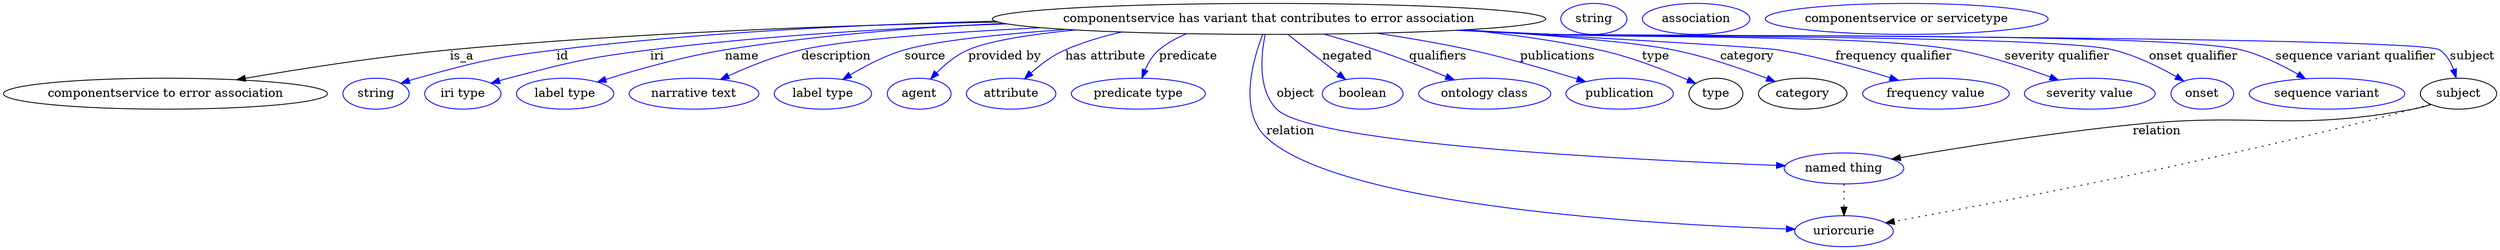 digraph {
	graph [bb="0,0,2897.7,283"];
	node [label="\N"];
	"componentservice has variant that contributes to error association"	[height=0.5,
		label="componentservice has variant that contributes to error association",
		pos="1472.5,265",
		width=8.9367];
	"componentservice to error association"	[height=0.5,
		pos="188.48,178",
		width=5.2356];
	"componentservice has variant that contributes to error association" -> "componentservice to error association"	[label=is_a,
		lp="533.48,221.5",
		pos="e,271.48,194.2 1157.2,261.37 971.29,257.59 731.62,248.85 519.48,229 438.71,221.44 347.62,207.26 281.47,195.93"];
	id	[color=blue,
		height=0.5,
		label=string,
		pos="433.48,178",
		width=1.0652];
	"componentservice has variant that contributes to error association" -> id	[color=blue,
		label=id,
		lp="650.48,221.5",
		pos="e,462.47,190 1154.1,262.36 999.52,258.57 811.32,249.51 643.48,229 570.55,220.09 552.29,215.65 481.48,196 478.37,195.14 475.18,194.17 \
471.98,193.16",
		style=solid];
	iri	[color=blue,
		height=0.5,
		label="iri type",
		pos="534.48,178",
		width=1.2277];
	"componentservice has variant that contributes to error association" -> iri	[color=blue,
		label=iri,
		lp="760.48,221.5",
		pos="e,567.39,190.19 1167.7,259.22 1039.2,254.6 888.17,245.77 752.48,229 678.26,219.83 659.87,214.78 587.48,196 584.11,195.12 580.63,\
194.16 577.15,193.14",
		style=solid];
	name	[color=blue,
		height=0.5,
		label="label type",
		pos="653.48,178",
		width=1.5707];
	"componentservice has variant that contributes to error association" -> name	[color=blue,
		label=name,
		lp="859.48,221.5",
		pos="e,691.1,191.58 1164.4,259.78 1060.7,254.97 944.63,245.85 839.48,229 791.44,221.3 737.93,206.2 700.68,194.6",
		style=solid];
	description	[color=blue,
		height=0.5,
		label="narrative text",
		pos="803.48,178",
		width=2.0943];
	"componentservice has variant that contributes to error association" -> description	[color=blue,
		label=description,
		lp="968.98,221.5",
		pos="e,834.2,194.47 1207.5,254.77 1096.7,249.28 981.56,241 928.48,229 899,222.33 867.4,209.64 843.35,198.71",
		style=solid];
	source	[color=blue,
		height=0.5,
		label="label type",
		pos="953.48,178",
		width=1.5707];
	"componentservice has variant that contributes to error association" -> source	[color=blue,
		label=source,
		lp="1072.5,221.5",
		pos="e,976.56,194.55 1236.9,252.74 1159.9,247.29 1084.8,239.57 1048.5,229 1026.2,222.52 1003.2,210.54 985.37,199.93",
		style=solid];
	"provided by"	[color=blue,
		height=0.5,
		label=agent,
		pos="1065.5,178",
		width=1.0291];
	"componentservice has variant that contributes to error association" -> "provided by"	[color=blue,
		label="provided by",
		lp="1165,221.5",
		pos="e,1078.7,195 1247.2,252.13 1194.5,246.93 1146.7,239.52 1122.5,229 1108.6,222.98 1095.7,212.31 1085.7,202.37",
		style=solid];
	"has attribute"	[color=blue,
		height=0.5,
		label=attribute,
		pos="1172.5,178",
		width=1.4443];
	"componentservice has variant that contributes to error association" -> "has attribute"	[color=blue,
		label="has attribute",
		lp="1282.5,221.5",
		pos="e,1188,195.23 1301.2,249.69 1278.6,244.64 1256.1,237.93 1235.5,229 1220.8,222.66 1206.7,212.02 1195.6,202.18",
		style=solid];
	predicate	[color=blue,
		height=0.5,
		label="predicate type",
		pos="1320.5,178",
		width=2.1665];
	"componentservice has variant that contributes to error association" -> predicate	[color=blue,
		label=predicate,
		lp="1378.5,221.5",
		pos="e,1324.7,196.13 1376.7,247.76 1365,243.02 1353.9,236.89 1344.5,229 1337.2,222.91 1331.9,214.07 1328.3,205.51",
		style=solid];
	object	[color=blue,
		height=0.5,
		label="named thing",
		pos="2139.5,91",
		width=1.9318];
	"componentservice has variant that contributes to error association" -> object	[color=blue,
		label=object,
		lp="1503.5,178",
		pos="e,2070.9,94.226 1468.1,246.93 1463.3,223.83 1459,182.87 1481.5,160 1521.4,119.37 1894.9,100.87 2060.8,94.604",
		style=solid];
	relation	[color=blue,
		height=0.5,
		label=uriorcurie,
		pos="2139.5,18",
		width=1.5887];
	"componentservice has variant that contributes to error association" -> relation	[color=blue,
		label=relation,
		lp="1497.5,134.5",
		pos="e,2082.7,20.329 1465,246.56 1453.7,217.02 1436.6,157.37 1469.5,127 1556.5,46.5 1920.8,25.823 2072.6,20.661",
		style=solid];
	negated	[color=blue,
		height=0.5,
		label=boolean,
		pos="1581.5,178",
		width=1.2999];
	"componentservice has variant that contributes to error association" -> negated	[color=blue,
		label=negated,
		lp="1563.5,221.5",
		pos="e,1561.6,194.54 1494.3,247 1511.3,233.73 1535.1,215.18 1553.5,200.81",
		style=solid];
	qualifiers	[color=blue,
		height=0.5,
		label="ontology class",
		pos="1722.5,178",
		width=2.1304];
	"componentservice has variant that contributes to error association" -> qualifiers	[color=blue,
		label=qualifiers,
		lp="1669,221.5",
		pos="e,1687.3,194.1 1536.3,247.35 1555.7,241.91 1577.1,235.56 1596.5,229 1623.8,219.75 1653.9,207.89 1677.8,198.04",
		style=solid];
	publications	[color=blue,
		height=0.5,
		label=publication,
		pos="1879.5,178",
		width=1.7332];
	"componentservice has variant that contributes to error association" -> publications	[color=blue,
		label=publications,
		lp="1808.5,221.5",
		pos="e,1840,192.03 1597.8,248.39 1633.1,243.14 1671.5,236.64 1706.5,229 1748.7,219.78 1795.8,205.92 1830.2,195.13",
		style=solid];
	type	[height=0.5,
		pos="1991.5,178",
		width=0.86659];
	"componentservice has variant that contributes to error association" -> type	[color=blue,
		label=type,
		lp="1922.5,221.5",
		pos="e,1967.7,190.14 1702.1,252.39 1753.3,247.22 1807,239.76 1856.5,229 1892.4,221.19 1931.5,205.87 1958.4,194.24",
		style=solid];
	category	[height=0.5,
		pos="2092.5,178",
		width=1.4263];
	"componentservice has variant that contributes to error association" -> category	[color=blue,
		label=category,
		lp="2029,221.5",
		pos="e,2060.6,192.18 1700.9,252.29 1796.6,246.28 1896.3,238.27 1942.5,229 1980.1,221.45 2021.3,207.25 2051,195.91",
		style=solid];
	"frequency qualifier"	[color=blue,
		height=0.5,
		label="frequency value",
		pos="2246.5,178",
		width=2.3651];
	"componentservice has variant that contributes to error association" -> "frequency qualifier"	[color=blue,
		label="frequency qualifier",
		lp="2198.5,221.5",
		pos="e,2203.3,193.62 1694.5,251.95 1854.7,243.09 2045.9,232.07 2064.5,229 2108.7,221.71 2157.5,207.95 2193.5,196.71",
		style=solid];
	"severity qualifier"	[color=blue,
		height=0.5,
		label="severity value",
		pos="2425.5,178",
		width=2.1123];
	"componentservice has variant that contributes to error association" -> "severity qualifier"	[color=blue,
		label="severity qualifier",
		lp="2388.5,221.5",
		pos="e,2388.9,193.93 1696.8,252.09 1732.5,250.31 1769,248.55 1803.5,247 1907.2,242.34 2168.2,247.11 2270.5,229 2308,222.35 2349.1,208.82 \
2379.5,197.51",
		style=solid];
	"onset qualifier"	[color=blue,
		height=0.5,
		label=onset,
		pos="2555.5,178",
		width=1.011];
	"componentservice has variant that contributes to error association" -> "onset qualifier"	[color=blue,
		label="onset qualifier",
		lp="2546,221.5",
		pos="e,2534.2,192.79 1693.7,251.91 1730.3,250.12 1768,248.4 1803.5,247 1875.7,244.15 2383.3,246.3 2453.5,229 2479.1,222.68 2505.8,209.31 \
2525.5,197.98",
		style=solid];
	"sequence variant qualifier"	[color=blue,
		height=0.5,
		label="sequence variant",
		pos="2700.5,178",
		width=2.5095];
	"componentservice has variant that contributes to error association" -> "sequence variant qualifier"	[color=blue,
		label="sequence variant qualifier",
		lp="2734,221.5",
		pos="e,2675.7,195.47 1692.3,251.82 1729.4,250.02 1767.5,248.33 1803.5,247 1892.1,243.73 2515.4,250.52 2601.5,229 2624.6,223.22 2648.5,\
211.34 2667,200.62",
		style=solid];
	subject	[height=0.5,
		pos="2853.5,178",
		width=1.2277];
	"componentservice has variant that contributes to error association" -> subject	[color=blue,
		label=subject,
		lp="2869.5,221.5",
		pos="e,2850.7,196.46 1690.5,251.75 1728.2,249.94 1767,248.26 1803.5,247 1832,246.02 2807.7,244.82 2831.5,229 2839.4,223.73 2844.5,214.92 \
2847.8,206.15",
		style=solid];
	object -> relation	[pos="e,2139.5,36.029 2139.5,72.813 2139.5,64.789 2139.5,55.047 2139.5,46.069",
		style=dotted];
	association_type	[color=blue,
		height=0.5,
		label=string,
		pos="1850.5,265",
		width=1.0652];
	association_category	[color=blue,
		height=0.5,
		label=association,
		pos="1969.5,265",
		width=1.7332];
	subject -> object	[label=relation,
		lp="2503.5,134.5",
		pos="e,2195.2,101.9 2821.5,165.5 2814.4,163.33 2806.7,161.32 2799.5,160 2657.6,134.15 2619,156.63 2475.5,142 2381.2,132.38 2272.8,115.13 \
2205.2,103.62"];
	subject -> relation	[pos="e,2187.9,27.715 2820.2,165.98 2813.4,163.88 2806.2,161.78 2799.5,160 2579.5,102.02 2313.6,50.889 2197.9,29.564",
		style=dotted];
	"componentservice has variant that contributes to error association_subject"	[color=blue,
		height=0.5,
		label="componentservice or servicetype",
		pos="2214.5,265",
		width=4.5677];
}

